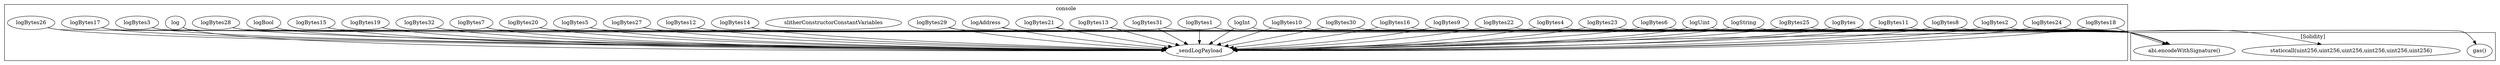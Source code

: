 strict digraph {
subgraph cluster_9806_console {
label = "console"
"9806_logBytes23" [label="logBytes23"]
"9806_logBytes4" [label="logBytes4"]
"9806_logBytes22" [label="logBytes22"]
"9806_logBytes9" [label="logBytes9"]
"9806_logBytes16" [label="logBytes16"]
"9806_logBytes30" [label="logBytes30"]
"9806_logBytes10" [label="logBytes10"]
"9806_logInt" [label="logInt"]
"9806_logBytes1" [label="logBytes1"]
"9806_logBytes31" [label="logBytes31"]
"9806_logBytes13" [label="logBytes13"]
"9806_logBytes21" [label="logBytes21"]
"9806_logAddress" [label="logAddress"]
"9806_logBytes29" [label="logBytes29"]
"9806_logBytes18" [label="logBytes18"]
"9806_logBytes24" [label="logBytes24"]
"9806_logBytes2" [label="logBytes2"]
"9806_logBytes8" [label="logBytes8"]
"9806_logBytes11" [label="logBytes11"]
"9806_logBytes" [label="logBytes"]
"9806_log" [label="log"]
"9806_logString" [label="logString"]
"9806__sendLogPayload" [label="_sendLogPayload"]
"9806_logUint" [label="logUint"]
"9806_logBytes26" [label="logBytes26"]
"9806_slitherConstructorConstantVariables" [label="slitherConstructorConstantVariables"]
"9806_logBytes14" [label="logBytes14"]
"9806_logBytes12" [label="logBytes12"]
"9806_logBytes27" [label="logBytes27"]
"9806_logBytes5" [label="logBytes5"]
"9806_logBytes20" [label="logBytes20"]
"9806_logBytes7" [label="logBytes7"]
"9806_logBytes32" [label="logBytes32"]
"9806_logBytes19" [label="logBytes19"]
"9806_logBytes15" [label="logBytes15"]
"9806_logBool" [label="logBool"]
"9806_logBytes28" [label="logBytes28"]
"9806_logBytes25" [label="logBytes25"]
"9806_logBytes3" [label="logBytes3"]
"9806_logBytes17" [label="logBytes17"]
"9806_logBytes6" [label="logBytes6"]
"9806_logBytes7" -> "9806__sendLogPayload"
"9806_logBytes2" -> "9806__sendLogPayload"
"9806_logBytes30" -> "9806__sendLogPayload"
"9806_logBytes20" -> "9806__sendLogPayload"
"9806_logBytes10" -> "9806__sendLogPayload"
"9806_log" -> "9806__sendLogPayload"
"9806_logBytes11" -> "9806__sendLogPayload"
"9806_logBytes19" -> "9806__sendLogPayload"
"9806_logBytes9" -> "9806__sendLogPayload"
"9806_logBytes26" -> "9806__sendLogPayload"
"9806_logBytes16" -> "9806__sendLogPayload"
"9806_logString" -> "9806__sendLogPayload"
"9806_logBool" -> "9806__sendLogPayload"
"9806_logInt" -> "9806__sendLogPayload"
"9806_logBytes8" -> "9806__sendLogPayload"
"9806_logBytes25" -> "9806__sendLogPayload"
"9806_logAddress" -> "9806__sendLogPayload"
"9806_logBytes" -> "9806__sendLogPayload"
"9806_logBytes17" -> "9806__sendLogPayload"
"9806_logBytes18" -> "9806__sendLogPayload"
"9806_logBytes21" -> "9806__sendLogPayload"
"9806_logBytes29" -> "9806__sendLogPayload"
"9806_logBytes12" -> "9806__sendLogPayload"
"9806_logBytes31" -> "9806__sendLogPayload"
"9806_logBytes3" -> "9806__sendLogPayload"
"9806_logBytes5" -> "9806__sendLogPayload"
"9806_logBytes13" -> "9806__sendLogPayload"
"9806_logBytes28" -> "9806__sendLogPayload"
"9806_logBytes27" -> "9806__sendLogPayload"
"9806_logBytes15" -> "9806__sendLogPayload"
"9806_logBytes4" -> "9806__sendLogPayload"
"9806_logBytes24" -> "9806__sendLogPayload"
"9806_logBytes6" -> "9806__sendLogPayload"
"9806_logBytes1" -> "9806__sendLogPayload"
"9806_logBytes14" -> "9806__sendLogPayload"
"9806_logBytes22" -> "9806__sendLogPayload"
"9806_logBytes32" -> "9806__sendLogPayload"
"9806_logBytes23" -> "9806__sendLogPayload"
"9806_logUint" -> "9806__sendLogPayload"
}subgraph cluster_solidity {
label = "[Solidity]"
"gas()" 
"staticcall(uint256,uint256,uint256,uint256,uint256,uint256)" 
"abi.encodeWithSignature()" 
"9806_logBytes12" -> "abi.encodeWithSignature()"
"9806_logBytes6" -> "abi.encodeWithSignature()"
"9806_logBytes27" -> "abi.encodeWithSignature()"
"9806_logInt" -> "abi.encodeWithSignature()"
"9806_logBytes13" -> "abi.encodeWithSignature()"
"9806_logBytes19" -> "abi.encodeWithSignature()"
"9806__sendLogPayload" -> "staticcall(uint256,uint256,uint256,uint256,uint256,uint256)"
"9806_logBytes25" -> "abi.encodeWithSignature()"
"9806_logBytes26" -> "abi.encodeWithSignature()"
"9806_logBytes23" -> "abi.encodeWithSignature()"
"9806_logBytes10" -> "abi.encodeWithSignature()"
"9806_logBytes32" -> "abi.encodeWithSignature()"
"9806_logBytes20" -> "abi.encodeWithSignature()"
"9806_logBytes28" -> "abi.encodeWithSignature()"
"9806_logBytes29" -> "abi.encodeWithSignature()"
"9806_logBytes7" -> "abi.encodeWithSignature()"
"9806_logBytes17" -> "abi.encodeWithSignature()"
"9806_logBytes15" -> "abi.encodeWithSignature()"
"9806__sendLogPayload" -> "gas()"
"9806_logUint" -> "abi.encodeWithSignature()"
"9806_logBytes" -> "abi.encodeWithSignature()"
"9806_logBytes5" -> "abi.encodeWithSignature()"
"9806_logBytes3" -> "abi.encodeWithSignature()"
"9806_logBytes9" -> "abi.encodeWithSignature()"
"9806_logBytes18" -> "abi.encodeWithSignature()"
"9806_logString" -> "abi.encodeWithSignature()"
"9806_logBool" -> "abi.encodeWithSignature()"
"9806_logBytes22" -> "abi.encodeWithSignature()"
"9806_logBytes24" -> "abi.encodeWithSignature()"
"9806_logBytes30" -> "abi.encodeWithSignature()"
"9806_logBytes16" -> "abi.encodeWithSignature()"
"9806_logAddress" -> "abi.encodeWithSignature()"
"9806_logBytes21" -> "abi.encodeWithSignature()"
"9806_log" -> "abi.encodeWithSignature()"
"9806_logBytes8" -> "abi.encodeWithSignature()"
"9806_logBytes11" -> "abi.encodeWithSignature()"
"9806_logBytes31" -> "abi.encodeWithSignature()"
"9806_logBytes4" -> "abi.encodeWithSignature()"
"9806_logBytes1" -> "abi.encodeWithSignature()"
"9806_logBytes14" -> "abi.encodeWithSignature()"
"9806_logBytes2" -> "abi.encodeWithSignature()"
}
}